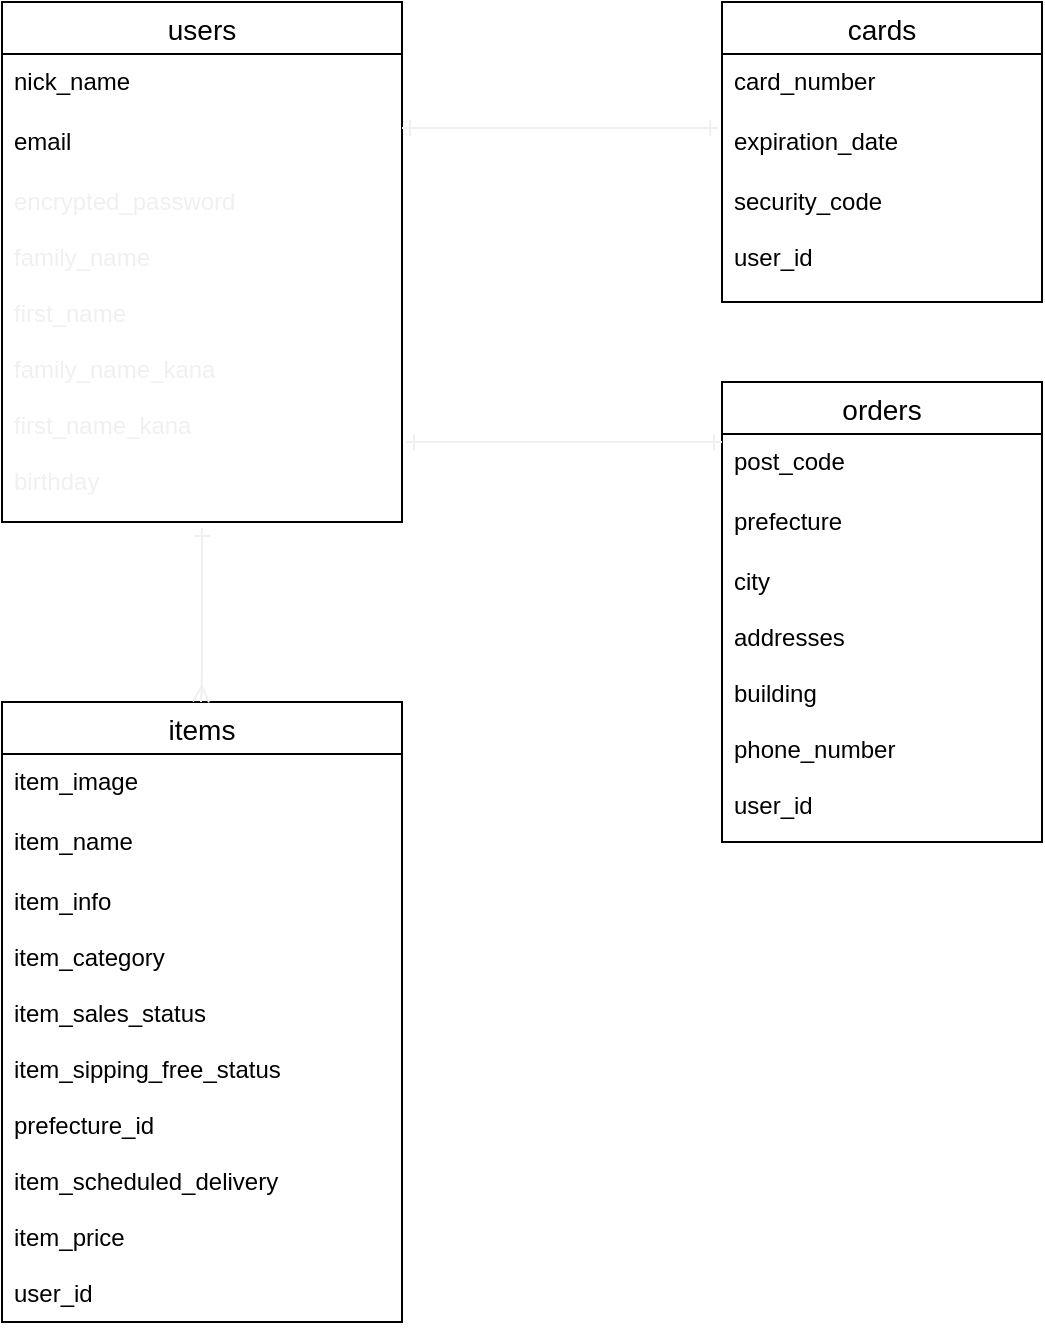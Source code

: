 <mxfile>
    <diagram id="a5FGeA0VT9VKdPN_SvmV" name="ページ1">
        <mxGraphModel dx="673" dy="567" grid="1" gridSize="10" guides="1" tooltips="1" connect="1" arrows="1" fold="1" page="1" pageScale="1" pageWidth="827" pageHeight="1169" math="0" shadow="0">
            <root>
                <mxCell id="0"/>
                <mxCell id="1" parent="0"/>
                <mxCell id="2" value="users" style="swimlane;fontStyle=0;childLayout=stackLayout;horizontal=1;startSize=26;horizontalStack=0;resizeParent=1;resizeParentMax=0;resizeLast=0;collapsible=1;marginBottom=0;align=center;fontSize=14;" vertex="1" parent="1">
                    <mxGeometry x="40" y="40" width="200" height="260" as="geometry"/>
                </mxCell>
                <mxCell id="3" value="nick_name" style="text;strokeColor=none;fillColor=none;spacingLeft=4;spacingRight=4;overflow=hidden;rotatable=0;points=[[0,0.5],[1,0.5]];portConstraint=eastwest;fontSize=12;" vertex="1" parent="2">
                    <mxGeometry y="26" width="200" height="30" as="geometry"/>
                </mxCell>
                <mxCell id="4" value="email" style="text;strokeColor=none;fillColor=none;spacingLeft=4;spacingRight=4;overflow=hidden;rotatable=0;points=[[0,0.5],[1,0.5]];portConstraint=eastwest;fontSize=12;" vertex="1" parent="2">
                    <mxGeometry y="56" width="200" height="30" as="geometry"/>
                </mxCell>
                <mxCell id="5" value="encrypted_password&#10;&#10;family_name&#10;&#10;first_name&#10;&#10;family_name_kana&#10;&#10;first_name_kana&#10;&#10;birthday" style="text;strokeColor=none;fillColor=none;spacingLeft=4;spacingRight=4;overflow=hidden;rotatable=0;points=[[0,0.5],[1,0.5]];portConstraint=eastwest;fontSize=12;fontColor=#F0F0F0;" vertex="1" parent="2">
                    <mxGeometry y="86" width="200" height="174" as="geometry"/>
                </mxCell>
                <mxCell id="6" value="cards" style="swimlane;fontStyle=0;childLayout=stackLayout;horizontal=1;startSize=26;horizontalStack=0;resizeParent=1;resizeParentMax=0;resizeLast=0;collapsible=1;marginBottom=0;align=center;fontSize=14;" vertex="1" parent="1">
                    <mxGeometry x="400" y="40" width="160" height="150" as="geometry"/>
                </mxCell>
                <mxCell id="7" value="card_number" style="text;strokeColor=none;fillColor=none;spacingLeft=4;spacingRight=4;overflow=hidden;rotatable=0;points=[[0,0.5],[1,0.5]];portConstraint=eastwest;fontSize=12;" vertex="1" parent="6">
                    <mxGeometry y="26" width="160" height="30" as="geometry"/>
                </mxCell>
                <mxCell id="8" value="expiration_date" style="text;strokeColor=none;fillColor=none;spacingLeft=4;spacingRight=4;overflow=hidden;rotatable=0;points=[[0,0.5],[1,0.5]];portConstraint=eastwest;fontSize=12;" vertex="1" parent="6">
                    <mxGeometry y="56" width="160" height="30" as="geometry"/>
                </mxCell>
                <mxCell id="9" value="security_code&#10;&#10;user_id" style="text;strokeColor=none;fillColor=none;spacingLeft=4;spacingRight=4;overflow=hidden;rotatable=0;points=[[0,0.5],[1,0.5]];portConstraint=eastwest;fontSize=12;" vertex="1" parent="6">
                    <mxGeometry y="86" width="160" height="64" as="geometry"/>
                </mxCell>
                <mxCell id="10" value="items" style="swimlane;fontStyle=0;childLayout=stackLayout;horizontal=1;startSize=26;horizontalStack=0;resizeParent=1;resizeParentMax=0;resizeLast=0;collapsible=1;marginBottom=0;align=center;fontSize=14;" vertex="1" parent="1">
                    <mxGeometry x="40" y="390" width="200" height="310" as="geometry"/>
                </mxCell>
                <mxCell id="11" value="item_image" style="text;strokeColor=none;fillColor=none;spacingLeft=4;spacingRight=4;overflow=hidden;rotatable=0;points=[[0,0.5],[1,0.5]];portConstraint=eastwest;fontSize=12;" vertex="1" parent="10">
                    <mxGeometry y="26" width="200" height="30" as="geometry"/>
                </mxCell>
                <mxCell id="12" value="item_name" style="text;strokeColor=none;fillColor=none;spacingLeft=4;spacingRight=4;overflow=hidden;rotatable=0;points=[[0,0.5],[1,0.5]];portConstraint=eastwest;fontSize=12;" vertex="1" parent="10">
                    <mxGeometry y="56" width="200" height="30" as="geometry"/>
                </mxCell>
                <mxCell id="13" value="item_info&#10;&#10;item_category&#10;&#10;item_sales_status&#10;&#10;item_sipping_free_status&#10;&#10;prefecture_id&#10;&#10;item_scheduled_delivery&#10;&#10;item_price&#10;&#10;user_id" style="text;strokeColor=none;fillColor=none;spacingLeft=4;spacingRight=4;overflow=hidden;rotatable=0;points=[[0,0.5],[1,0.5]];portConstraint=eastwest;fontSize=12;" vertex="1" parent="10">
                    <mxGeometry y="86" width="200" height="224" as="geometry"/>
                </mxCell>
                <mxCell id="14" value="orders" style="swimlane;fontStyle=0;childLayout=stackLayout;horizontal=1;startSize=26;horizontalStack=0;resizeParent=1;resizeParentMax=0;resizeLast=0;collapsible=1;marginBottom=0;align=center;fontSize=14;" vertex="1" parent="1">
                    <mxGeometry x="400" y="230" width="160" height="230" as="geometry"/>
                </mxCell>
                <mxCell id="15" value="post_code" style="text;strokeColor=none;fillColor=none;spacingLeft=4;spacingRight=4;overflow=hidden;rotatable=0;points=[[0,0.5],[1,0.5]];portConstraint=eastwest;fontSize=12;" vertex="1" parent="14">
                    <mxGeometry y="26" width="160" height="30" as="geometry"/>
                </mxCell>
                <mxCell id="16" value="prefecture" style="text;strokeColor=none;fillColor=none;spacingLeft=4;spacingRight=4;overflow=hidden;rotatable=0;points=[[0,0.5],[1,0.5]];portConstraint=eastwest;fontSize=12;" vertex="1" parent="14">
                    <mxGeometry y="56" width="160" height="30" as="geometry"/>
                </mxCell>
                <mxCell id="17" value="city&#10;&#10;addresses&#10;&#10;building&#10;&#10;phone_number&#10;&#10;user_id" style="text;strokeColor=none;fillColor=none;spacingLeft=4;spacingRight=4;overflow=hidden;rotatable=0;points=[[0,0.5],[1,0.5]];portConstraint=eastwest;fontSize=12;" vertex="1" parent="14">
                    <mxGeometry y="86" width="160" height="144" as="geometry"/>
                </mxCell>
                <mxCell id="41" style="edgeStyle=orthogonalEdgeStyle;rounded=1;orthogonalLoop=1;jettySize=auto;html=1;startArrow=ERone;startFill=0;sourcePerimeterSpacing=5;targetPerimeterSpacing=5;strokeColor=#f0f0f0;endArrow=ERmany;endFill=0;exitX=0.5;exitY=1.017;exitDx=0;exitDy=0;exitPerimeter=0;" edge="1" parent="1" source="5">
                    <mxGeometry relative="1" as="geometry">
                        <mxPoint x="139.5" y="390" as="targetPoint"/>
                        <mxPoint x="139.5" y="320" as="sourcePoint"/>
                        <Array as="points">
                            <mxPoint x="140" y="380"/>
                        </Array>
                    </mxGeometry>
                </mxCell>
                <mxCell id="42" style="edgeStyle=orthogonalEdgeStyle;rounded=1;orthogonalLoop=1;jettySize=auto;html=1;startArrow=ERone;startFill=0;sourcePerimeterSpacing=5;targetPerimeterSpacing=5;strokeColor=#f0f0f0;endArrow=ERone;endFill=0;exitX=1;exitY=0.233;exitDx=0;exitDy=0;exitPerimeter=0;entryX=-0.012;entryY=0.233;entryDx=0;entryDy=0;entryPerimeter=0;" edge="1" parent="1" source="4" target="8">
                    <mxGeometry relative="1" as="geometry">
                        <mxPoint x="290" y="420" as="targetPoint"/>
                        <mxPoint x="290" y="290" as="sourcePoint"/>
                        <Array as="points"/>
                    </mxGeometry>
                </mxCell>
                <mxCell id="43" style="edgeStyle=orthogonalEdgeStyle;rounded=1;orthogonalLoop=1;jettySize=auto;html=1;startArrow=ERone;startFill=0;sourcePerimeterSpacing=5;targetPerimeterSpacing=5;strokeColor=#f0f0f0;endArrow=ERone;endFill=0;exitX=1.01;exitY=0.77;exitDx=0;exitDy=0;exitPerimeter=0;" edge="1" parent="1" source="5">
                    <mxGeometry relative="1" as="geometry">
                        <mxPoint x="400" y="260" as="targetPoint"/>
                        <mxPoint x="250" y="112.99" as="sourcePoint"/>
                        <Array as="points"/>
                    </mxGeometry>
                </mxCell>
            </root>
        </mxGraphModel>
    </diagram>
</mxfile>